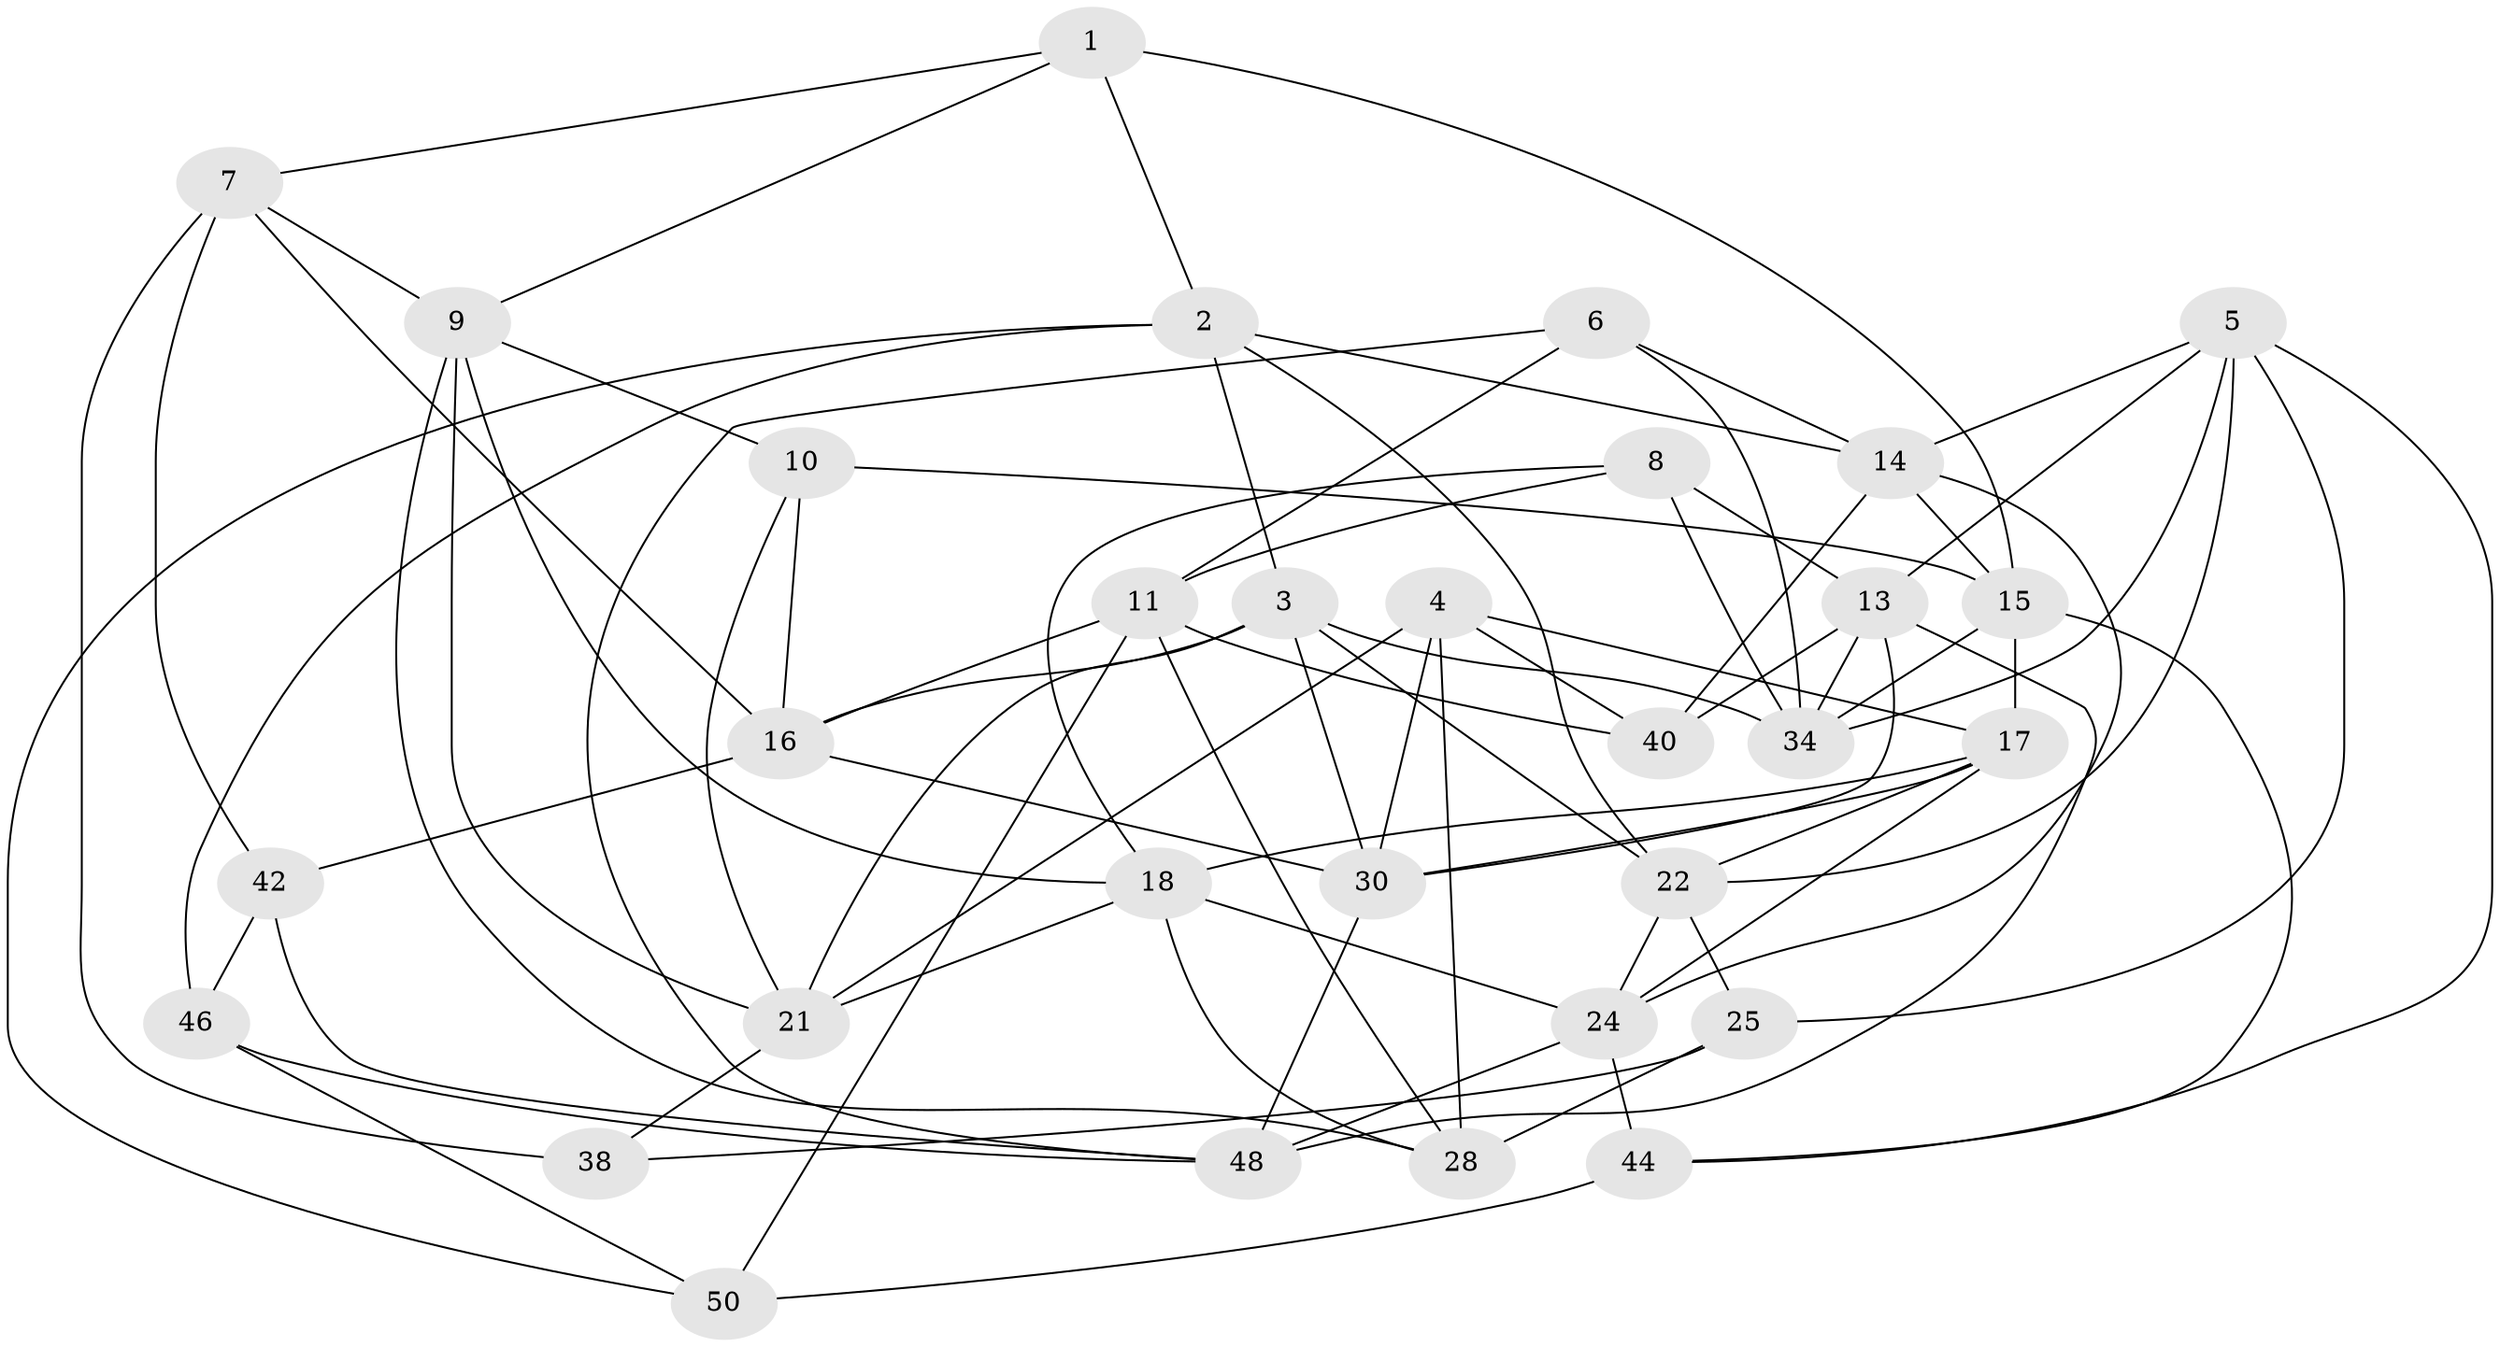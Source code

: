 // original degree distribution, {4: 1.0}
// Generated by graph-tools (version 1.1) at 2025/11/02/27/25 16:11:46]
// undirected, 31 vertices, 80 edges
graph export_dot {
graph [start="1"]
  node [color=gray90,style=filled];
  1;
  2 [super="+20"];
  3 [super="+12"];
  4 [super="+26"];
  5 [super="+45"];
  6;
  7 [super="+32"];
  8;
  9 [super="+29"];
  10;
  11 [super="+19"];
  13 [super="+37"];
  14 [super="+43"];
  15 [super="+27"];
  16 [super="+39"];
  17 [super="+33"];
  18 [super="+23"];
  21 [super="+31"];
  22 [super="+49"];
  24 [super="+35"];
  25;
  28 [super="+41"];
  30 [super="+47"];
  34 [super="+36"];
  38;
  40;
  42;
  44;
  46;
  48 [super="+51"];
  50;
  1 -- 15;
  1 -- 7;
  1 -- 9;
  1 -- 2;
  2 -- 46;
  2 -- 3;
  2 -- 22;
  2 -- 50;
  2 -- 14;
  3 -- 16;
  3 -- 34;
  3 -- 21;
  3 -- 22;
  3 -- 30;
  4 -- 28 [weight=2];
  4 -- 40;
  4 -- 21;
  4 -- 17;
  4 -- 30;
  5 -- 22;
  5 -- 13;
  5 -- 14;
  5 -- 25;
  5 -- 34;
  5 -- 44;
  6 -- 11;
  6 -- 34;
  6 -- 48;
  6 -- 14;
  7 -- 38 [weight=2];
  7 -- 16;
  7 -- 42;
  7 -- 9;
  8 -- 18;
  8 -- 11;
  8 -- 13;
  8 -- 34;
  9 -- 28;
  9 -- 10;
  9 -- 21;
  9 -- 18;
  10 -- 21;
  10 -- 15;
  10 -- 16;
  11 -- 50;
  11 -- 16;
  11 -- 40;
  11 -- 28;
  13 -- 40;
  13 -- 34;
  13 -- 30;
  13 -- 48;
  14 -- 40;
  14 -- 24;
  14 -- 15;
  15 -- 34;
  15 -- 44;
  15 -- 17;
  16 -- 30;
  16 -- 42;
  17 -- 30;
  17 -- 22;
  17 -- 24;
  17 -- 18;
  18 -- 24;
  18 -- 28;
  18 -- 21;
  21 -- 38;
  22 -- 25;
  22 -- 24;
  24 -- 44;
  24 -- 48;
  25 -- 38;
  25 -- 28;
  30 -- 48;
  42 -- 46;
  42 -- 48;
  44 -- 50;
  46 -- 50;
  46 -- 48;
}
